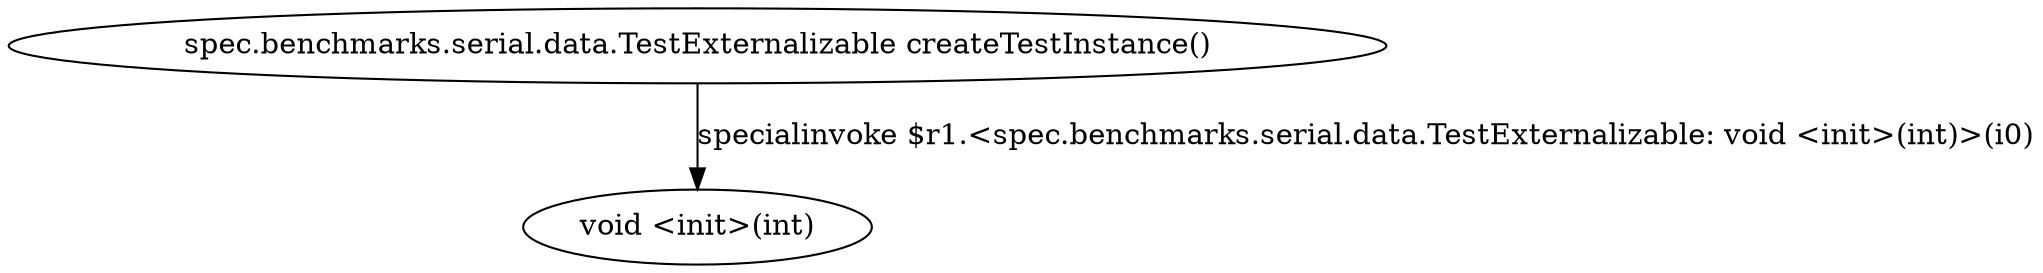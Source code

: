 digraph g {
1[label="void <init>(int)"]
0[label="spec.benchmarks.serial.data.TestExternalizable createTestInstance()"]
0->1[label="specialinvoke $r1.<spec.benchmarks.serial.data.TestExternalizable: void <init>(int)>(i0)"]
}